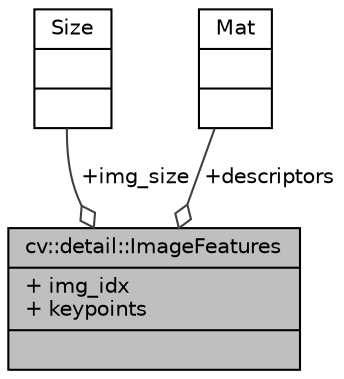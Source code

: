 digraph "cv::detail::ImageFeatures"
{
 // LATEX_PDF_SIZE
  edge [fontname="Helvetica",fontsize="10",labelfontname="Helvetica",labelfontsize="10"];
  node [fontname="Helvetica",fontsize="10",shape=record];
  Node1 [label="{cv::detail::ImageFeatures\n|+ img_idx\l+ keypoints\l|}",height=0.2,width=0.4,color="black", fillcolor="grey75", style="filled", fontcolor="black",tooltip=" "];
  Node2 -> Node1 [color="grey25",fontsize="10",style="solid",label=" +img_size" ,arrowhead="odiamond",fontname="Helvetica"];
  Node2 [label="{Size\n||}",height=0.2,width=0.4,color="black", fillcolor="white", style="filled",tooltip=" "];
  Node3 -> Node1 [color="grey25",fontsize="10",style="solid",label=" +descriptors" ,arrowhead="odiamond",fontname="Helvetica"];
  Node3 [label="{Mat\n||}",height=0.2,width=0.4,color="black", fillcolor="white", style="filled",tooltip=" "];
}
